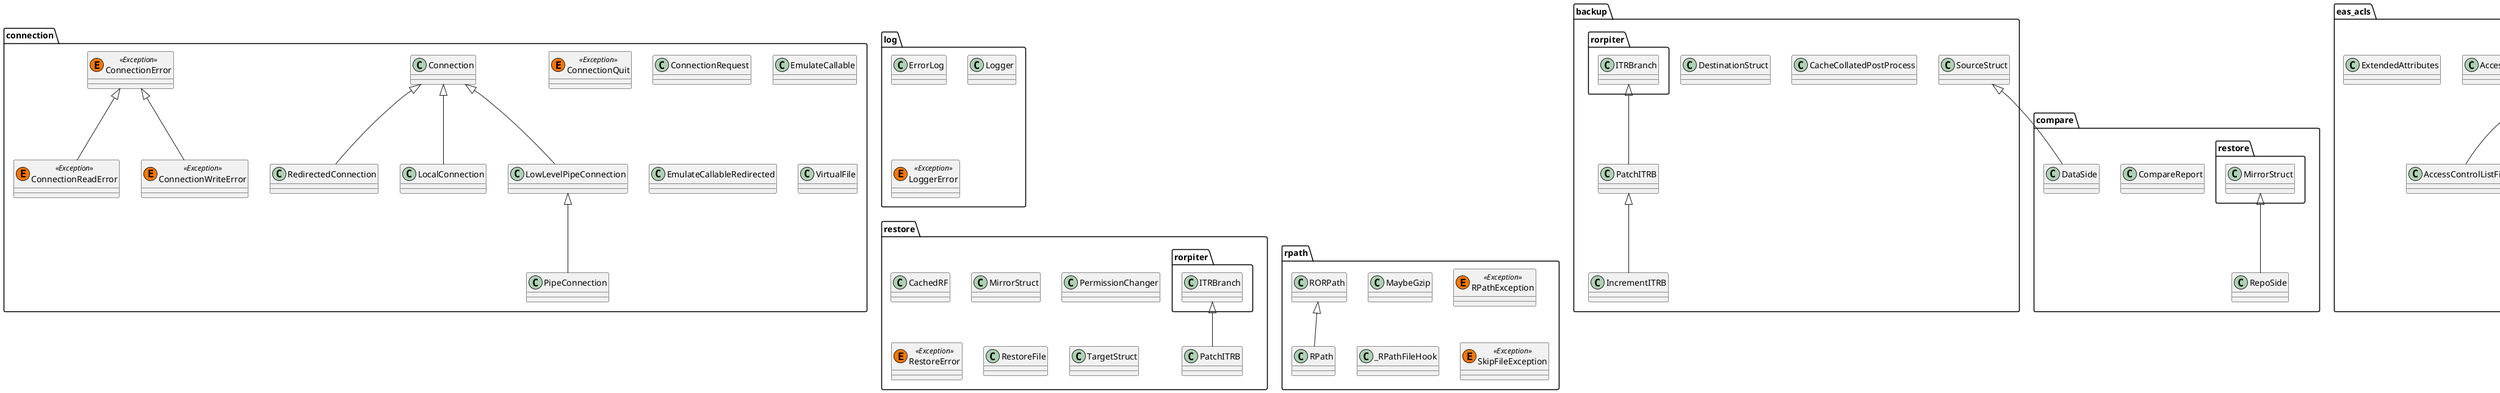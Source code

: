 @startuml
package backup {
	class CacheCollatedPostProcess
	class DestinationStruct
	class IncrementITRB
	PatchITRB <|-- IncrementITRB
	class PatchITRB
	rorpiter.ITRBranch <|-- PatchITRB
	class SourceStruct
}
package compare {
	class CompareReport
	class DataSide
	backup.SourceStruct <|-- DataSide
	class RepoSide
	restore.MirrorStruct <|-- RepoSide
}
package connection {
	class Connection
	class ConnectionError << (E,#FF7700) Exception >>
	class ConnectionQuit << (E,#FF7700) Exception >>
	class ConnectionReadError << (E,#FF7700) Exception >>
	ConnectionError <|-- ConnectionReadError
	class ConnectionRequest
	class ConnectionWriteError << (E,#FF7700) Exception >>
	ConnectionError <|-- ConnectionWriteError
	class EmulateCallable
	class EmulateCallableRedirected
	class LocalConnection
	Connection <|-- LocalConnection
	class LowLevelPipeConnection
	Connection <|-- LowLevelPipeConnection
	class PipeConnection
	LowLevelPipeConnection <|-- PipeConnection
	class RedirectedConnection
	Connection <|-- RedirectedConnection
	class VirtualFile
}
package eas_acls {
	class AccessControlListFile
	metadata.FlatFile <|-- AccessControlListFile
	class AccessControlLists
	class ACLExtractor
	EAExtractor <|-- ACLExtractor
	class EAExtractor
	metadata.FlatExtractor <|-- EAExtractor
	class ExtendedAttributes
	class ExtendedAttributesFile
	metadata.FlatFile <|-- ExtendedAttributesFile
}
package FilenameMapping {
	class QuotedRPath
	rpath.RPath <|-- QuotedRPath
	class QuotingException << (E,#FF7700) Exception >>
}
package fs_abilities {
	class BackupSetGlobals
	SetGlobals <|-- BackupSetGlobals
	class FSAbilities
	class RestoreSetGlobals
	SetGlobals <|-- RestoreSetGlobals
	class SetGlobals
	class SingleSetGlobals
	RestoreSetGlobals <|-- SingleSetGlobals
}
package hash {
	class FileWrapper
	class Report
}
package iterfile {
	class ErrorFile
	class FileToMiscIter
	IterWrappingFile <|-- FileToMiscIter
	class FileWrappingIter
	class IterFileException << (E,#FF7700) Exception >>
	class IterVirtualFile
	UnwrapFile <|-- IterVirtualFile
	class IterWrappingFile
	UnwrapFile <|-- IterWrappingFile
	class MiscIterFlush
	class MiscIterFlushRepeat
	MiscIterFlush <|-- MiscIterFlushRepeat
	class MiscIterToFile
	FileWrappingIter <|-- MiscIterToFile
	class UnwrapFile
}
package librsync {
	class DeltaFile
	LikeFile <|-- DeltaFile
	class librsyncError << (E,#FF7700) Exception >>
	class LikeFile
	class PatchedFile
	LikeFile <|-- PatchedFile
	class SigFile
	LikeFile <|-- SigFile
	class SigGenerator
}
package log {
	class ErrorLog
	class Logger
	class LoggerError << (E,#FF7700) Exception >>
}
package manage {
	class ManageException << (E,#FF7700) Exception >>
}
package metadata {
	class CombinedWriter
	class FlatExtractor
	class FlatFile
	class Manager
	class MetadataFile
	FlatFile <|-- MetadataFile
	class ParsingError << (E,#FF7700) Exception >>
	class PatchDiffMan
	Manager <|-- PatchDiffMan
	class RorpExtractor
	FlatExtractor <|-- RorpExtractor
}
package regress {
	class RegressException << (E,#FF7700) Exception >>
	class RegressFile
	restore.RestoreFile <|-- RegressFile
	class RegressITRB
	rorpiter.ITRBranch <|-- RegressITRB
}
package restore {
	class CachedRF
	class MirrorStruct
	class PatchITRB
	rorpiter.ITRBranch <|-- PatchITRB
	class PermissionChanger
	class RestoreError << (E,#FF7700) Exception >>
	class RestoreFile
	class TargetStruct
}
package robust {
	class SignalException << (E,#FF7700) Exception >>
}
package rorpiter {
	class CacheIndexable
	class IndexedTuple
	collections.UserList <|-- IndexedTuple
	class IterTreeReducer
	class ITRBranch
}
package rpath {
	class MaybeGzip
	class RORPath
	class RPathException << (E,#FF7700) Exception >>
	class _RPathFileHook
	class RPath
	RORPath <|-- RPath
	class SkipFileException << (E,#FF7700) Exception >>
}
package Security {
	class Violation << (E,#FF7700) Exception >>
}
package selection {
	class FilePrefixError << (E,#FF7700) Exception >>
	SelectError <|-- FilePrefixError
	class FilterIter
	class _FilterIterITRB
	rorpiter.ITRBranch <|-- _FilterIterITRB
	class GlobbingError << (E,#FF7700) Exception >>
	SelectError <|-- GlobbingError
	class Select
	class SelectError << (E,#FF7700) Exception >>
}
package SetConnections {
	class SetConnectionsException << (E,#FF7700) Exception >>
}
package statistics {
	class FileStats
	class StatFileObj
	StatsObj <|-- StatFileObj
	class StatsException << (E,#FF7700) Exception >>
	class StatsObj
}
package Time {
	class TimeException << (E,#FF7700) Exception >>
}
package user_group {
	class _DefinedMap
	_Map <|-- _DefinedMap
	class _Map
	class _NumericalMap
}
package win_acls {
	class ACL
	class WACLExtractor
	metadata.FlatExtractor <|-- WACLExtractor
	class WinAccessControlListFile
	metadata.FlatFile <|-- WinAccessControlListFile
}
@enduml
